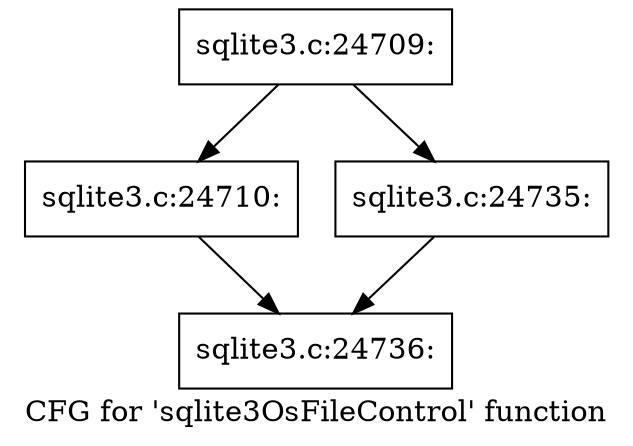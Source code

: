 digraph "CFG for 'sqlite3OsFileControl' function" {
	label="CFG for 'sqlite3OsFileControl' function";

	Node0x55c0fb871cd0 [shape=record,label="{sqlite3.c:24709:}"];
	Node0x55c0fb871cd0 -> Node0x55c0fb879060;
	Node0x55c0fb871cd0 -> Node0x55c0fb8790b0;
	Node0x55c0fb879060 [shape=record,label="{sqlite3.c:24710:}"];
	Node0x55c0fb879060 -> Node0x55c0fb871e50;
	Node0x55c0fb8790b0 [shape=record,label="{sqlite3.c:24735:}"];
	Node0x55c0fb8790b0 -> Node0x55c0fb871e50;
	Node0x55c0fb871e50 [shape=record,label="{sqlite3.c:24736:}"];
}
